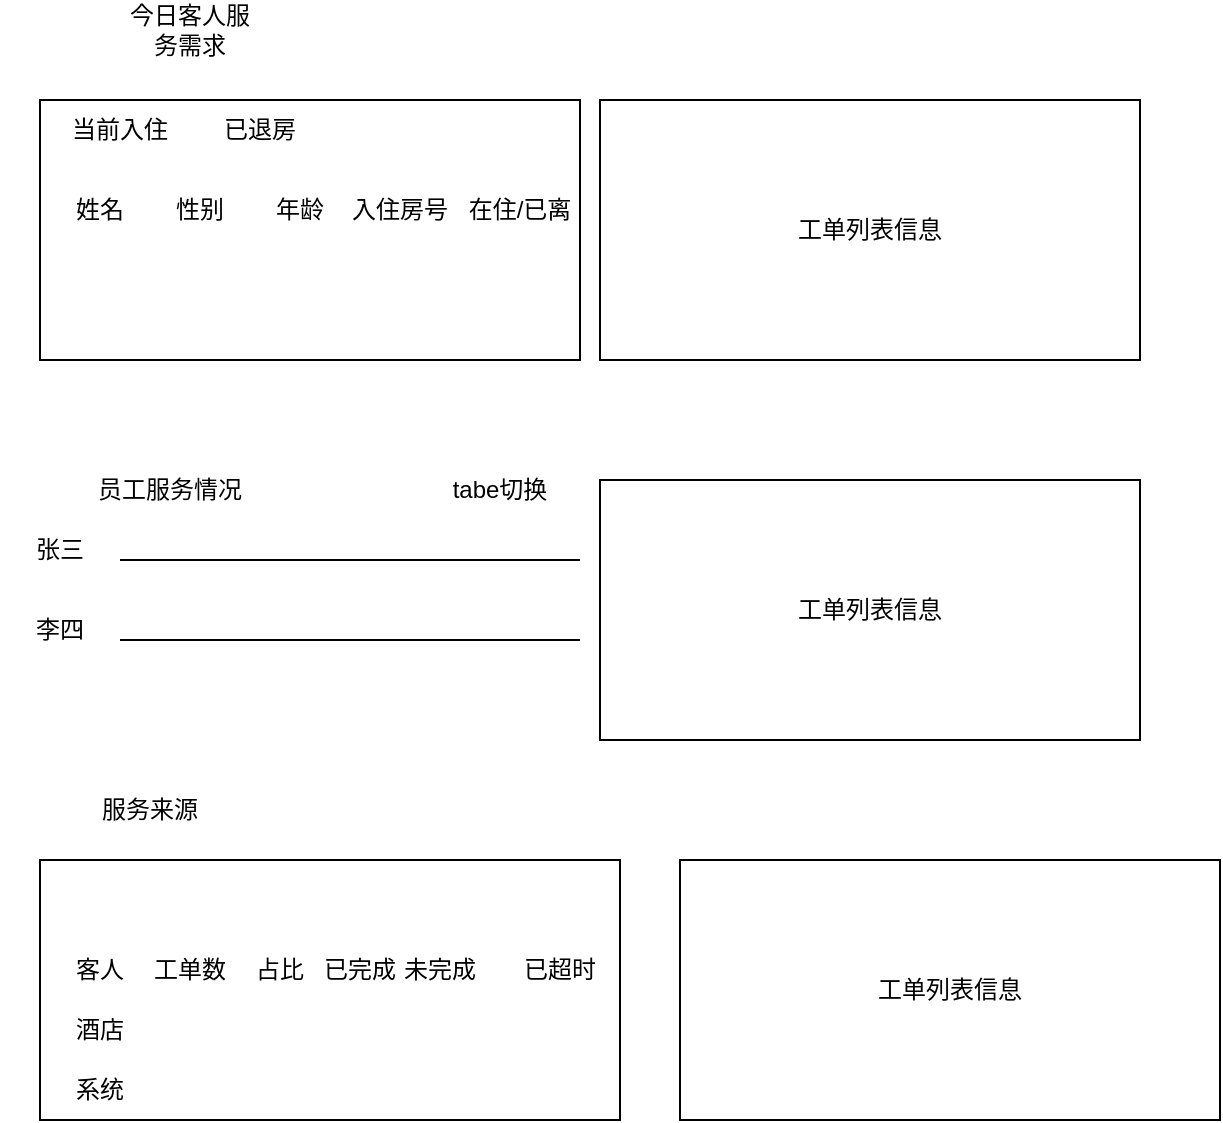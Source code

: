 <mxfile version="24.7.6">
  <diagram name="第 1 页" id="-0JCK4r_XHH6FC-igSx-">
    <mxGraphModel dx="794" dy="454" grid="1" gridSize="10" guides="1" tooltips="1" connect="1" arrows="1" fold="1" page="1" pageScale="1" pageWidth="827" pageHeight="1169" math="0" shadow="0">
      <root>
        <mxCell id="0" />
        <mxCell id="1" parent="0" />
        <mxCell id="fC3G323dH9RH2aXDCVsZ-8" value="" style="rounded=0;whiteSpace=wrap;html=1;" vertex="1" parent="1">
          <mxGeometry x="50" y="90" width="270" height="130" as="geometry" />
        </mxCell>
        <mxCell id="fC3G323dH9RH2aXDCVsZ-1" value="今日客人服务需求" style="text;html=1;align=center;verticalAlign=middle;whiteSpace=wrap;rounded=0;" vertex="1" parent="1">
          <mxGeometry x="90" y="40" width="70" height="30" as="geometry" />
        </mxCell>
        <mxCell id="fC3G323dH9RH2aXDCVsZ-2" value="当前入住" style="text;html=1;align=center;verticalAlign=middle;whiteSpace=wrap;rounded=0;" vertex="1" parent="1">
          <mxGeometry x="60" y="90" width="60" height="30" as="geometry" />
        </mxCell>
        <mxCell id="fC3G323dH9RH2aXDCVsZ-3" value="已退房" style="text;html=1;align=center;verticalAlign=middle;whiteSpace=wrap;rounded=0;" vertex="1" parent="1">
          <mxGeometry x="130" y="90" width="60" height="30" as="geometry" />
        </mxCell>
        <mxCell id="fC3G323dH9RH2aXDCVsZ-4" value="姓名" style="text;html=1;align=center;verticalAlign=middle;whiteSpace=wrap;rounded=0;" vertex="1" parent="1">
          <mxGeometry x="50" y="130" width="60" height="30" as="geometry" />
        </mxCell>
        <mxCell id="fC3G323dH9RH2aXDCVsZ-5" value="性别" style="text;html=1;align=center;verticalAlign=middle;whiteSpace=wrap;rounded=0;" vertex="1" parent="1">
          <mxGeometry x="100" y="130" width="60" height="30" as="geometry" />
        </mxCell>
        <mxCell id="fC3G323dH9RH2aXDCVsZ-6" value="在住/已离" style="text;html=1;align=center;verticalAlign=middle;whiteSpace=wrap;rounded=0;" vertex="1" parent="1">
          <mxGeometry x="260" y="130" width="60" height="30" as="geometry" />
        </mxCell>
        <mxCell id="fC3G323dH9RH2aXDCVsZ-7" value="年龄" style="text;html=1;align=center;verticalAlign=middle;whiteSpace=wrap;rounded=0;" vertex="1" parent="1">
          <mxGeometry x="150" y="130" width="60" height="30" as="geometry" />
        </mxCell>
        <mxCell id="fC3G323dH9RH2aXDCVsZ-9" value="工单列表信息" style="rounded=0;whiteSpace=wrap;html=1;" vertex="1" parent="1">
          <mxGeometry x="330" y="90" width="270" height="130" as="geometry" />
        </mxCell>
        <mxCell id="fC3G323dH9RH2aXDCVsZ-10" value="入住房号" style="text;html=1;align=center;verticalAlign=middle;whiteSpace=wrap;rounded=0;" vertex="1" parent="1">
          <mxGeometry x="200" y="130" width="60" height="30" as="geometry" />
        </mxCell>
        <mxCell id="fC3G323dH9RH2aXDCVsZ-11" value="" style="endArrow=none;html=1;rounded=0;" edge="1" parent="1">
          <mxGeometry width="50" height="50" relative="1" as="geometry">
            <mxPoint x="90" y="320" as="sourcePoint" />
            <mxPoint x="320" y="320" as="targetPoint" />
          </mxGeometry>
        </mxCell>
        <mxCell id="fC3G323dH9RH2aXDCVsZ-12" value="员工服务情况" style="text;html=1;align=center;verticalAlign=middle;whiteSpace=wrap;rounded=0;" vertex="1" parent="1">
          <mxGeometry x="70" y="270" width="90" height="30" as="geometry" />
        </mxCell>
        <mxCell id="fC3G323dH9RH2aXDCVsZ-13" value="工单列表信息" style="rounded=0;whiteSpace=wrap;html=1;" vertex="1" parent="1">
          <mxGeometry x="330" y="280" width="270" height="130" as="geometry" />
        </mxCell>
        <mxCell id="fC3G323dH9RH2aXDCVsZ-14" value="张三" style="text;html=1;align=center;verticalAlign=middle;whiteSpace=wrap;rounded=0;" vertex="1" parent="1">
          <mxGeometry x="30" y="300" width="60" height="30" as="geometry" />
        </mxCell>
        <mxCell id="fC3G323dH9RH2aXDCVsZ-15" value="李四" style="text;html=1;align=center;verticalAlign=middle;whiteSpace=wrap;rounded=0;" vertex="1" parent="1">
          <mxGeometry x="30" y="340" width="60" height="30" as="geometry" />
        </mxCell>
        <mxCell id="fC3G323dH9RH2aXDCVsZ-16" value="" style="endArrow=none;html=1;rounded=0;" edge="1" parent="1">
          <mxGeometry width="50" height="50" relative="1" as="geometry">
            <mxPoint x="90" y="360" as="sourcePoint" />
            <mxPoint x="320" y="360" as="targetPoint" />
          </mxGeometry>
        </mxCell>
        <mxCell id="fC3G323dH9RH2aXDCVsZ-17" value="tabe切换" style="text;html=1;align=center;verticalAlign=middle;whiteSpace=wrap;rounded=0;" vertex="1" parent="1">
          <mxGeometry x="250" y="270" width="60" height="30" as="geometry" />
        </mxCell>
        <mxCell id="fC3G323dH9RH2aXDCVsZ-19" value="" style="rounded=0;whiteSpace=wrap;html=1;" vertex="1" parent="1">
          <mxGeometry x="50" y="470" width="290" height="130" as="geometry" />
        </mxCell>
        <mxCell id="fC3G323dH9RH2aXDCVsZ-20" value="服务来源" style="text;html=1;align=center;verticalAlign=middle;whiteSpace=wrap;rounded=0;" vertex="1" parent="1">
          <mxGeometry x="70" y="430" width="70" height="30" as="geometry" />
        </mxCell>
        <mxCell id="fC3G323dH9RH2aXDCVsZ-23" value="客人" style="text;html=1;align=center;verticalAlign=middle;whiteSpace=wrap;rounded=0;" vertex="1" parent="1">
          <mxGeometry x="50" y="510" width="60" height="30" as="geometry" />
        </mxCell>
        <mxCell id="fC3G323dH9RH2aXDCVsZ-24" value="工单数" style="text;html=1;align=center;verticalAlign=middle;whiteSpace=wrap;rounded=0;" vertex="1" parent="1">
          <mxGeometry x="95" y="510" width="60" height="30" as="geometry" />
        </mxCell>
        <mxCell id="fC3G323dH9RH2aXDCVsZ-25" value="已超时" style="text;html=1;align=center;verticalAlign=middle;whiteSpace=wrap;rounded=0;" vertex="1" parent="1">
          <mxGeometry x="280" y="510" width="60" height="30" as="geometry" />
        </mxCell>
        <mxCell id="fC3G323dH9RH2aXDCVsZ-26" value="已完成" style="text;html=1;align=center;verticalAlign=middle;whiteSpace=wrap;rounded=0;" vertex="1" parent="1">
          <mxGeometry x="180" y="510" width="60" height="30" as="geometry" />
        </mxCell>
        <mxCell id="fC3G323dH9RH2aXDCVsZ-27" value="工单列表信息" style="rounded=0;whiteSpace=wrap;html=1;" vertex="1" parent="1">
          <mxGeometry x="370" y="470" width="270" height="130" as="geometry" />
        </mxCell>
        <mxCell id="fC3G323dH9RH2aXDCVsZ-28" value="未完成" style="text;html=1;align=center;verticalAlign=middle;whiteSpace=wrap;rounded=0;" vertex="1" parent="1">
          <mxGeometry x="220" y="510" width="60" height="30" as="geometry" />
        </mxCell>
        <mxCell id="fC3G323dH9RH2aXDCVsZ-29" value="酒店" style="text;html=1;align=center;verticalAlign=middle;whiteSpace=wrap;rounded=0;" vertex="1" parent="1">
          <mxGeometry x="50" y="540" width="60" height="30" as="geometry" />
        </mxCell>
        <mxCell id="fC3G323dH9RH2aXDCVsZ-30" value="系统" style="text;html=1;align=center;verticalAlign=middle;whiteSpace=wrap;rounded=0;" vertex="1" parent="1">
          <mxGeometry x="50" y="570" width="60" height="30" as="geometry" />
        </mxCell>
        <mxCell id="fC3G323dH9RH2aXDCVsZ-31" value="占比" style="text;html=1;align=center;verticalAlign=middle;whiteSpace=wrap;rounded=0;" vertex="1" parent="1">
          <mxGeometry x="140" y="510" width="60" height="30" as="geometry" />
        </mxCell>
      </root>
    </mxGraphModel>
  </diagram>
</mxfile>
